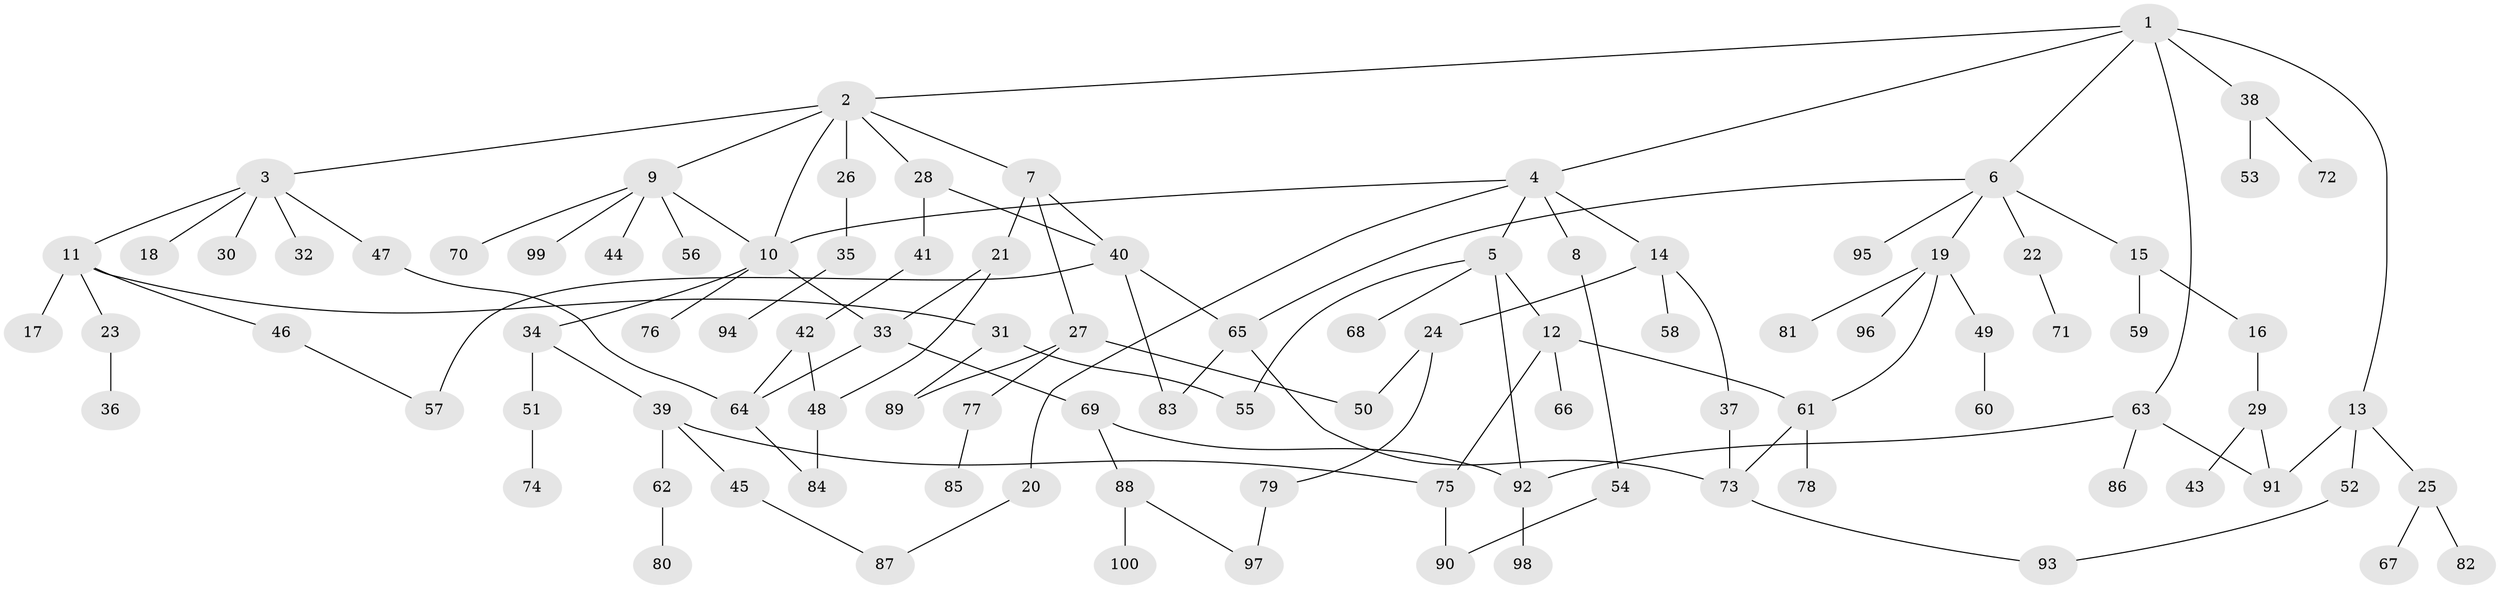 // Generated by graph-tools (version 1.1) at 2025/11/02/21/25 10:11:06]
// undirected, 100 vertices, 125 edges
graph export_dot {
graph [start="1"]
  node [color=gray90,style=filled];
  1;
  2;
  3;
  4;
  5;
  6;
  7;
  8;
  9;
  10;
  11;
  12;
  13;
  14;
  15;
  16;
  17;
  18;
  19;
  20;
  21;
  22;
  23;
  24;
  25;
  26;
  27;
  28;
  29;
  30;
  31;
  32;
  33;
  34;
  35;
  36;
  37;
  38;
  39;
  40;
  41;
  42;
  43;
  44;
  45;
  46;
  47;
  48;
  49;
  50;
  51;
  52;
  53;
  54;
  55;
  56;
  57;
  58;
  59;
  60;
  61;
  62;
  63;
  64;
  65;
  66;
  67;
  68;
  69;
  70;
  71;
  72;
  73;
  74;
  75;
  76;
  77;
  78;
  79;
  80;
  81;
  82;
  83;
  84;
  85;
  86;
  87;
  88;
  89;
  90;
  91;
  92;
  93;
  94;
  95;
  96;
  97;
  98;
  99;
  100;
  1 -- 2;
  1 -- 4;
  1 -- 6;
  1 -- 13;
  1 -- 38;
  1 -- 63;
  2 -- 3;
  2 -- 7;
  2 -- 9;
  2 -- 26;
  2 -- 28;
  2 -- 10;
  3 -- 11;
  3 -- 18;
  3 -- 30;
  3 -- 32;
  3 -- 47;
  4 -- 5;
  4 -- 8;
  4 -- 10;
  4 -- 14;
  4 -- 20;
  5 -- 12;
  5 -- 68;
  5 -- 55;
  5 -- 92;
  6 -- 15;
  6 -- 19;
  6 -- 22;
  6 -- 95;
  6 -- 65;
  7 -- 21;
  7 -- 27;
  7 -- 40;
  8 -- 54;
  9 -- 44;
  9 -- 56;
  9 -- 70;
  9 -- 99;
  9 -- 10;
  10 -- 34;
  10 -- 76;
  10 -- 33;
  11 -- 17;
  11 -- 23;
  11 -- 31;
  11 -- 46;
  12 -- 66;
  12 -- 75;
  12 -- 61;
  13 -- 25;
  13 -- 52;
  13 -- 91;
  14 -- 24;
  14 -- 37;
  14 -- 58;
  15 -- 16;
  15 -- 59;
  16 -- 29;
  19 -- 49;
  19 -- 61;
  19 -- 81;
  19 -- 96;
  20 -- 87;
  21 -- 33;
  21 -- 48;
  22 -- 71;
  23 -- 36;
  24 -- 79;
  24 -- 50;
  25 -- 67;
  25 -- 82;
  26 -- 35;
  27 -- 50;
  27 -- 77;
  27 -- 89;
  28 -- 40;
  28 -- 41;
  29 -- 43;
  29 -- 91;
  31 -- 55;
  31 -- 89;
  33 -- 69;
  33 -- 64;
  34 -- 39;
  34 -- 51;
  35 -- 94;
  37 -- 73;
  38 -- 53;
  38 -- 72;
  39 -- 45;
  39 -- 62;
  39 -- 75;
  40 -- 65;
  40 -- 83;
  40 -- 57;
  41 -- 42;
  42 -- 64;
  42 -- 48;
  45 -- 87;
  46 -- 57;
  47 -- 64;
  48 -- 84;
  49 -- 60;
  51 -- 74;
  52 -- 93;
  54 -- 90;
  61 -- 73;
  61 -- 78;
  62 -- 80;
  63 -- 86;
  63 -- 92;
  63 -- 91;
  64 -- 84;
  65 -- 83;
  65 -- 73;
  69 -- 88;
  69 -- 92;
  73 -- 93;
  75 -- 90;
  77 -- 85;
  79 -- 97;
  88 -- 100;
  88 -- 97;
  92 -- 98;
}
